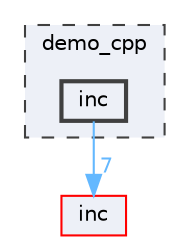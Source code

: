 digraph "inc"
{
 // INTERACTIVE_SVG=YES
 // LATEX_PDF_SIZE
  bgcolor="transparent";
  edge [fontname=Helvetica,fontsize=10,labelfontname=Helvetica,labelfontsize=10];
  node [fontname=Helvetica,fontsize=10,shape=box,height=0.2,width=0.4];
  compound=true
  subgraph clusterdir_17a9c27f48eb40d1f2b86d618cc4c05b {
    graph [ bgcolor="#edf0f7", pencolor="grey25", label="demo_cpp", fontname=Helvetica,fontsize=10 style="filled,dashed", URL="dir_17a9c27f48eb40d1f2b86d618cc4c05b.html",tooltip=""]
  dir_0b71bd5817e729ab9017988b2fcce11e [label="inc", fillcolor="#edf0f7", color="grey25", style="filled,bold", URL="dir_0b71bd5817e729ab9017988b2fcce11e.html",tooltip=""];
  }
  dir_bfccd401955b95cf8c75461437045ac0 [label="inc", fillcolor="#edf0f7", color="red", style="filled", URL="dir_bfccd401955b95cf8c75461437045ac0.html",tooltip=""];
  dir_0b71bd5817e729ab9017988b2fcce11e->dir_bfccd401955b95cf8c75461437045ac0 [headlabel="7", labeldistance=1.5 headhref="dir_000001_000002.html" color="steelblue1" fontcolor="steelblue1"];
}
